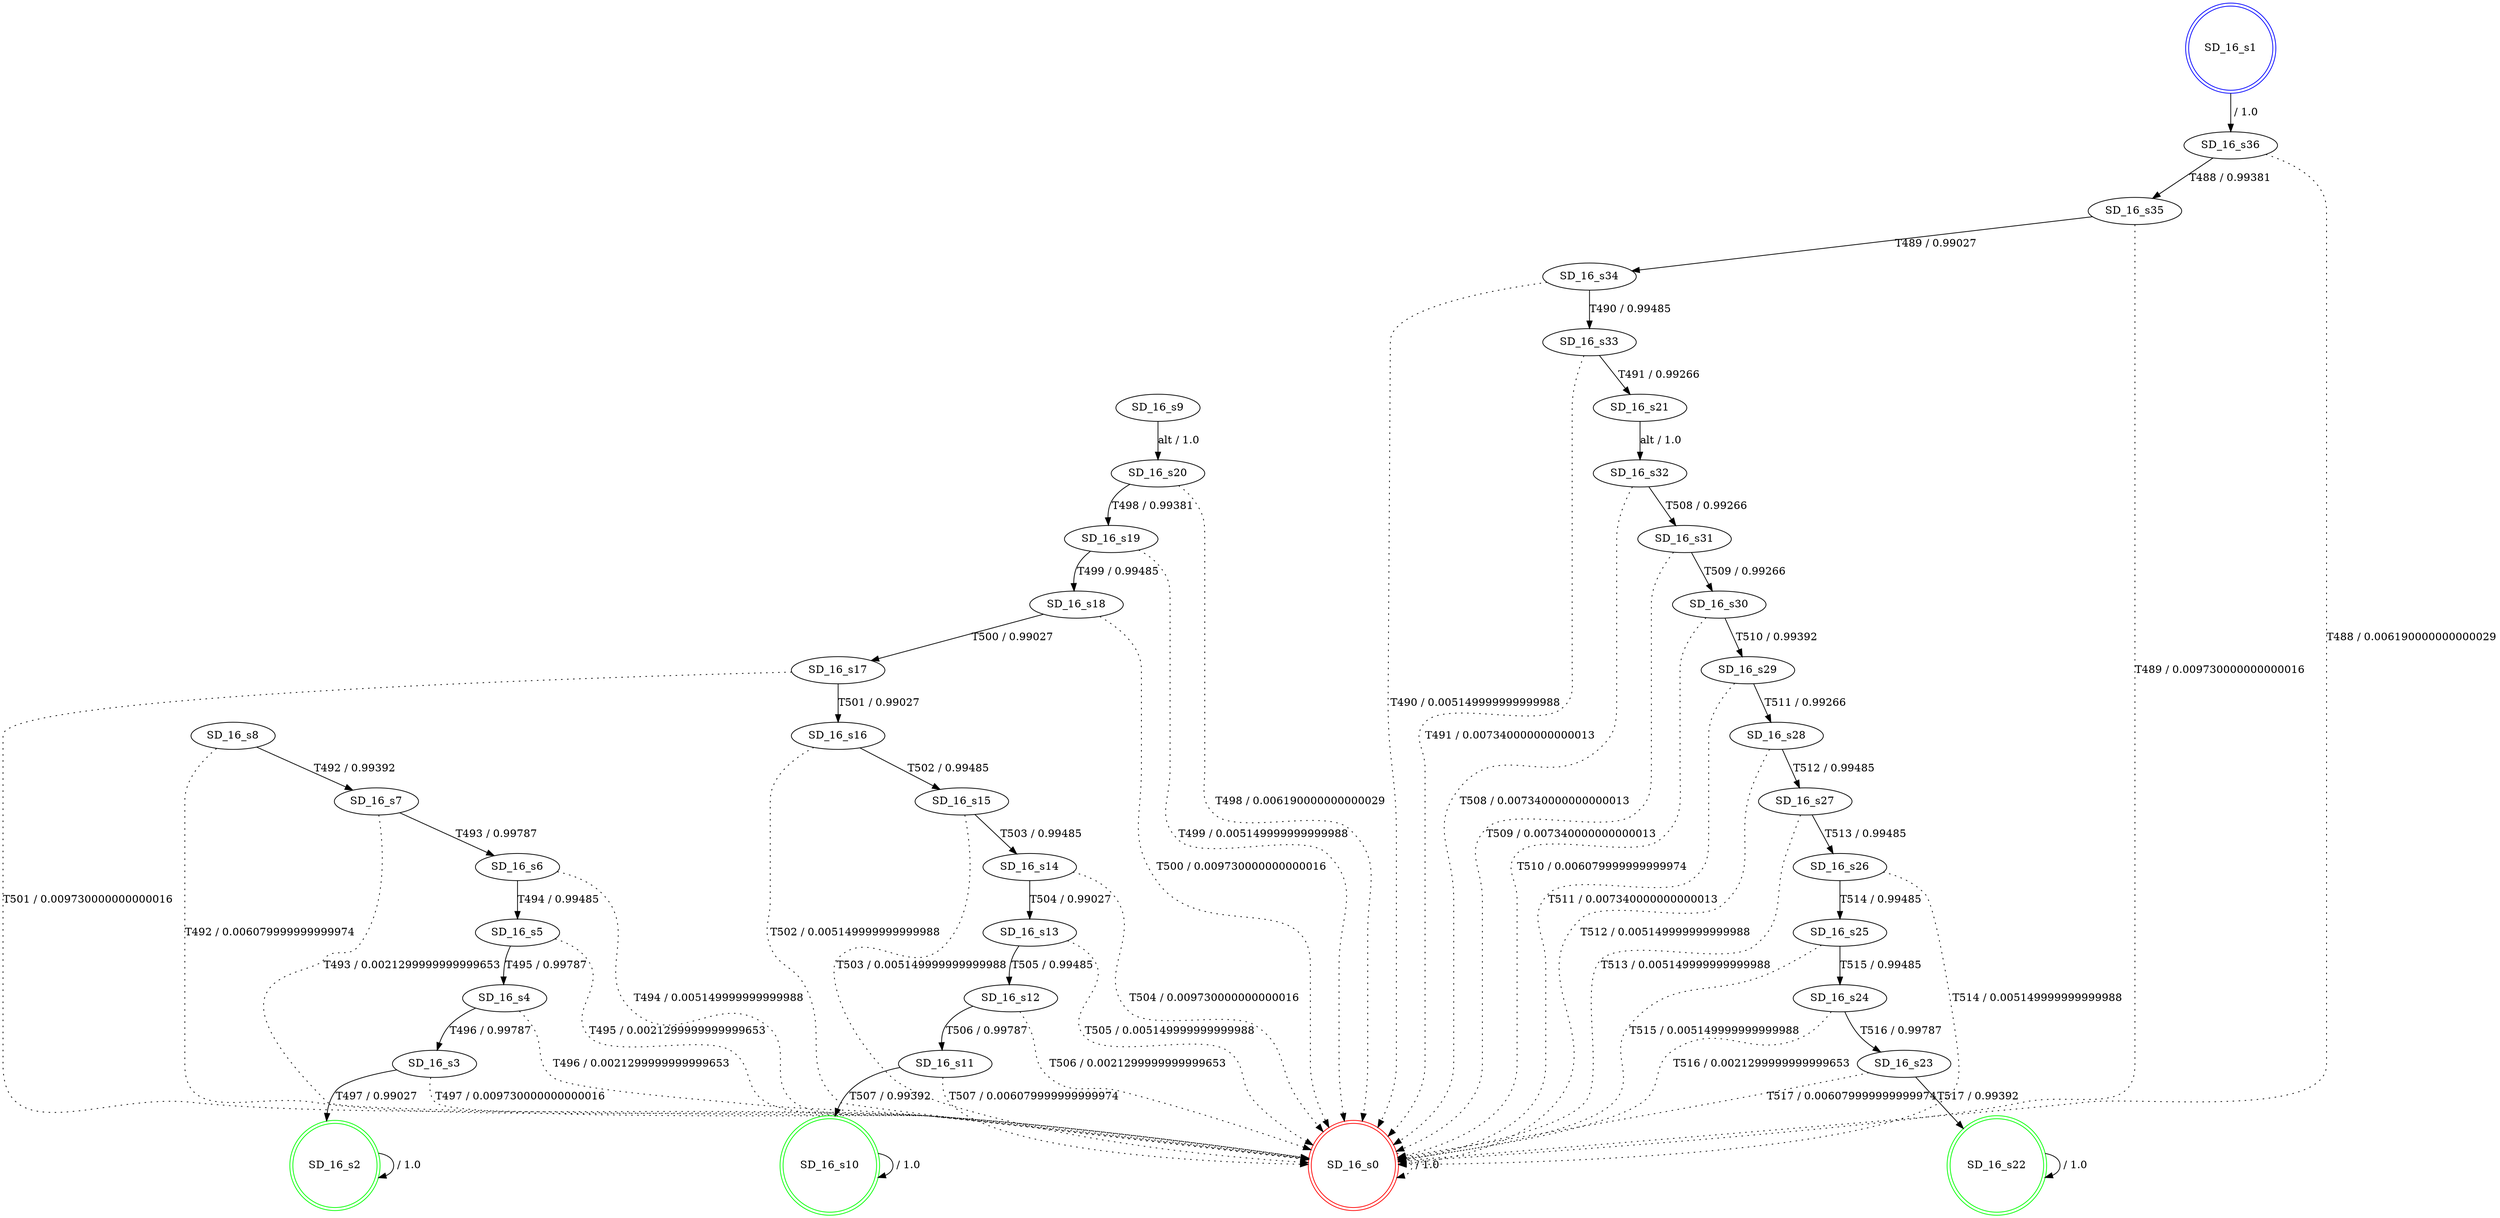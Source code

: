 digraph graphname {
SD_16_s0 [label="SD_16_s0",color=red,shape=doublecircle ];
SD_16_s1 [label="SD_16_s1",color=blue,shape=doublecircle ];
SD_16_s2 [label="SD_16_s2",color=green,shape=doublecircle ];
SD_16_s3 [label="SD_16_s3" ];
SD_16_s4 [label="SD_16_s4" ];
SD_16_s5 [label="SD_16_s5" ];
SD_16_s6 [label="SD_16_s6" ];
SD_16_s7 [label="SD_16_s7" ];
SD_16_s8 [label="SD_16_s8" ];
SD_16_s9 [label="SD_16_s9" ];
SD_16_s10 [label="SD_16_s10",color=green,shape=doublecircle ];
SD_16_s11 [label="SD_16_s11" ];
SD_16_s12 [label="SD_16_s12" ];
SD_16_s13 [label="SD_16_s13" ];
SD_16_s14 [label="SD_16_s14" ];
SD_16_s15 [label="SD_16_s15" ];
SD_16_s16 [label="SD_16_s16" ];
SD_16_s17 [label="SD_16_s17" ];
SD_16_s18 [label="SD_16_s18" ];
SD_16_s19 [label="SD_16_s19" ];
SD_16_s20 [label="SD_16_s20" ];
SD_16_s21 [label="SD_16_s21" ];
SD_16_s22 [label="SD_16_s22",color=green,shape=doublecircle ];
SD_16_s23 [label="SD_16_s23" ];
SD_16_s24 [label="SD_16_s24" ];
SD_16_s25 [label="SD_16_s25" ];
SD_16_s26 [label="SD_16_s26" ];
SD_16_s27 [label="SD_16_s27" ];
SD_16_s28 [label="SD_16_s28" ];
SD_16_s29 [label="SD_16_s29" ];
SD_16_s30 [label="SD_16_s30" ];
SD_16_s31 [label="SD_16_s31" ];
SD_16_s32 [label="SD_16_s32" ];
SD_16_s33 [label="SD_16_s33" ];
SD_16_s34 [label="SD_16_s34" ];
SD_16_s35 [label="SD_16_s35" ];
SD_16_s36 [label="SD_16_s36" ];
SD_16_s0 -> SD_16_s0 [label=" / 1.0", style=dotted];
SD_16_s1 -> SD_16_s36 [label=" / 1.0"];
SD_16_s2 -> SD_16_s2 [label=" / 1.0"];
SD_16_s3 -> SD_16_s2 [label="T497 / 0.99027"];
SD_16_s3 -> SD_16_s0 [label="T497 / 0.009730000000000016", style=dotted];
SD_16_s4 -> SD_16_s3 [label="T496 / 0.99787"];
SD_16_s4 -> SD_16_s0 [label="T496 / 0.0021299999999999653", style=dotted];
SD_16_s5 -> SD_16_s4 [label="T495 / 0.99787"];
SD_16_s5 -> SD_16_s0 [label="T495 / 0.0021299999999999653", style=dotted];
SD_16_s6 -> SD_16_s5 [label="T494 / 0.99485"];
SD_16_s6 -> SD_16_s0 [label="T494 / 0.005149999999999988", style=dotted];
SD_16_s7 -> SD_16_s6 [label="T493 / 0.99787"];
SD_16_s7 -> SD_16_s0 [label="T493 / 0.0021299999999999653", style=dotted];
SD_16_s8 -> SD_16_s7 [label="T492 / 0.99392"];
SD_16_s8 -> SD_16_s0 [label="T492 / 0.006079999999999974", style=dotted];
SD_16_s9 -> SD_16_s20 [label="alt / 1.0"];
SD_16_s10 -> SD_16_s10 [label=" / 1.0"];
SD_16_s11 -> SD_16_s10 [label="T507 / 0.99392"];
SD_16_s11 -> SD_16_s0 [label="T507 / 0.006079999999999974", style=dotted];
SD_16_s12 -> SD_16_s11 [label="T506 / 0.99787"];
SD_16_s12 -> SD_16_s0 [label="T506 / 0.0021299999999999653", style=dotted];
SD_16_s13 -> SD_16_s12 [label="T505 / 0.99485"];
SD_16_s13 -> SD_16_s0 [label="T505 / 0.005149999999999988", style=dotted];
SD_16_s14 -> SD_16_s13 [label="T504 / 0.99027"];
SD_16_s14 -> SD_16_s0 [label="T504 / 0.009730000000000016", style=dotted];
SD_16_s15 -> SD_16_s14 [label="T503 / 0.99485"];
SD_16_s15 -> SD_16_s0 [label="T503 / 0.005149999999999988", style=dotted];
SD_16_s16 -> SD_16_s15 [label="T502 / 0.99485"];
SD_16_s16 -> SD_16_s0 [label="T502 / 0.005149999999999988", style=dotted];
SD_16_s17 -> SD_16_s16 [label="T501 / 0.99027"];
SD_16_s17 -> SD_16_s0 [label="T501 / 0.009730000000000016", style=dotted];
SD_16_s18 -> SD_16_s17 [label="T500 / 0.99027"];
SD_16_s18 -> SD_16_s0 [label="T500 / 0.009730000000000016", style=dotted];
SD_16_s19 -> SD_16_s18 [label="T499 / 0.99485"];
SD_16_s19 -> SD_16_s0 [label="T499 / 0.005149999999999988", style=dotted];
SD_16_s20 -> SD_16_s19 [label="T498 / 0.99381"];
SD_16_s20 -> SD_16_s0 [label="T498 / 0.006190000000000029", style=dotted];
SD_16_s21 -> SD_16_s32 [label="alt / 1.0"];
SD_16_s22 -> SD_16_s22 [label=" / 1.0"];
SD_16_s23 -> SD_16_s22 [label="T517 / 0.99392"];
SD_16_s23 -> SD_16_s0 [label="T517 / 0.006079999999999974", style=dotted];
SD_16_s24 -> SD_16_s23 [label="T516 / 0.99787"];
SD_16_s24 -> SD_16_s0 [label="T516 / 0.0021299999999999653", style=dotted];
SD_16_s25 -> SD_16_s24 [label="T515 / 0.99485"];
SD_16_s25 -> SD_16_s0 [label="T515 / 0.005149999999999988", style=dotted];
SD_16_s26 -> SD_16_s25 [label="T514 / 0.99485"];
SD_16_s26 -> SD_16_s0 [label="T514 / 0.005149999999999988", style=dotted];
SD_16_s27 -> SD_16_s26 [label="T513 / 0.99485"];
SD_16_s27 -> SD_16_s0 [label="T513 / 0.005149999999999988", style=dotted];
SD_16_s28 -> SD_16_s27 [label="T512 / 0.99485"];
SD_16_s28 -> SD_16_s0 [label="T512 / 0.005149999999999988", style=dotted];
SD_16_s29 -> SD_16_s28 [label="T511 / 0.99266"];
SD_16_s29 -> SD_16_s0 [label="T511 / 0.007340000000000013", style=dotted];
SD_16_s30 -> SD_16_s29 [label="T510 / 0.99392"];
SD_16_s30 -> SD_16_s0 [label="T510 / 0.006079999999999974", style=dotted];
SD_16_s31 -> SD_16_s30 [label="T509 / 0.99266"];
SD_16_s31 -> SD_16_s0 [label="T509 / 0.007340000000000013", style=dotted];
SD_16_s32 -> SD_16_s31 [label="T508 / 0.99266"];
SD_16_s32 -> SD_16_s0 [label="T508 / 0.007340000000000013", style=dotted];
SD_16_s33 -> SD_16_s21 [label="T491 / 0.99266"];
SD_16_s33 -> SD_16_s0 [label="T491 / 0.007340000000000013", style=dotted];
SD_16_s34 -> SD_16_s33 [label="T490 / 0.99485"];
SD_16_s34 -> SD_16_s0 [label="T490 / 0.005149999999999988", style=dotted];
SD_16_s35 -> SD_16_s34 [label="T489 / 0.99027"];
SD_16_s35 -> SD_16_s0 [label="T489 / 0.009730000000000016", style=dotted];
SD_16_s36 -> SD_16_s35 [label="T488 / 0.99381"];
SD_16_s36 -> SD_16_s0 [label="T488 / 0.006190000000000029", style=dotted];
}